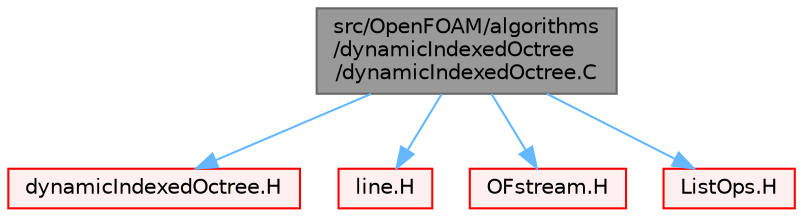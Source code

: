 digraph "src/OpenFOAM/algorithms/dynamicIndexedOctree/dynamicIndexedOctree.C"
{
 // LATEX_PDF_SIZE
  bgcolor="transparent";
  edge [fontname=Helvetica,fontsize=10,labelfontname=Helvetica,labelfontsize=10];
  node [fontname=Helvetica,fontsize=10,shape=box,height=0.2,width=0.4];
  Node1 [id="Node000001",label="src/OpenFOAM/algorithms\l/dynamicIndexedOctree\l/dynamicIndexedOctree.C",height=0.2,width=0.4,color="gray40", fillcolor="grey60", style="filled", fontcolor="black",tooltip=" "];
  Node1 -> Node2 [id="edge1_Node000001_Node000002",color="steelblue1",style="solid",tooltip=" "];
  Node2 [id="Node000002",label="dynamicIndexedOctree.H",height=0.2,width=0.4,color="red", fillcolor="#FFF0F0", style="filled",URL="$dynamicIndexedOctree_8H.html",tooltip=" "];
  Node1 -> Node201 [id="edge2_Node000001_Node000201",color="steelblue1",style="solid",tooltip=" "];
  Node201 [id="Node000201",label="line.H",height=0.2,width=0.4,color="red", fillcolor="#FFF0F0", style="filled",URL="$line_8H.html",tooltip=" "];
  Node1 -> Node227 [id="edge3_Node000001_Node000227",color="steelblue1",style="solid",tooltip=" "];
  Node227 [id="Node000227",label="OFstream.H",height=0.2,width=0.4,color="red", fillcolor="#FFF0F0", style="filled",URL="$OFstream_8H.html",tooltip=" "];
  Node1 -> Node142 [id="edge4_Node000001_Node000142",color="steelblue1",style="solid",tooltip=" "];
  Node142 [id="Node000142",label="ListOps.H",height=0.2,width=0.4,color="red", fillcolor="#FFF0F0", style="filled",URL="$ListOps_8H.html",tooltip="Various functions to operate on Lists."];
}
